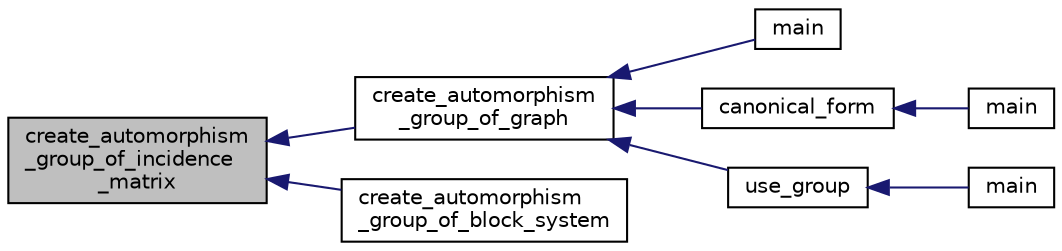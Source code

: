 digraph "create_automorphism_group_of_incidence_matrix"
{
  edge [fontname="Helvetica",fontsize="10",labelfontname="Helvetica",labelfontsize="10"];
  node [fontname="Helvetica",fontsize="10",shape=record];
  rankdir="LR";
  Node1059 [label="create_automorphism\l_group_of_incidence\l_matrix",height=0.2,width=0.4,color="black", fillcolor="grey75", style="filled", fontcolor="black"];
  Node1059 -> Node1060 [dir="back",color="midnightblue",fontsize="10",style="solid",fontname="Helvetica"];
  Node1060 [label="create_automorphism\l_group_of_graph",height=0.2,width=0.4,color="black", fillcolor="white", style="filled",URL="$dc/dd4/group__actions_8h.html#a7b41a54fbadf9f29d8bcb291d849ceae"];
  Node1060 -> Node1061 [dir="back",color="midnightblue",fontsize="10",style="solid",fontname="Helvetica"];
  Node1061 [label="main",height=0.2,width=0.4,color="black", fillcolor="white", style="filled",URL="$d4/d42/johnson__table_8_c.html#a3c04138a5bfe5d72780bb7e82a18e627"];
  Node1060 -> Node1062 [dir="back",color="midnightblue",fontsize="10",style="solid",fontname="Helvetica"];
  Node1062 [label="canonical_form",height=0.2,width=0.4,color="black", fillcolor="white", style="filled",URL="$df/d70/apps_2combinatorics_2nauty_8_c.html#a10dfaf42b6fbfd957f702a797af64457"];
  Node1062 -> Node1063 [dir="back",color="midnightblue",fontsize="10",style="solid",fontname="Helvetica"];
  Node1063 [label="main",height=0.2,width=0.4,color="black", fillcolor="white", style="filled",URL="$df/d70/apps_2combinatorics_2nauty_8_c.html#a3c04138a5bfe5d72780bb7e82a18e627"];
  Node1060 -> Node1064 [dir="back",color="midnightblue",fontsize="10",style="solid",fontname="Helvetica"];
  Node1064 [label="use_group",height=0.2,width=0.4,color="black", fillcolor="white", style="filled",URL="$d9/d9f/all__cliques_8_c.html#aba62531e97173264c39afe2c7857af31"];
  Node1064 -> Node1065 [dir="back",color="midnightblue",fontsize="10",style="solid",fontname="Helvetica"];
  Node1065 [label="main",height=0.2,width=0.4,color="black", fillcolor="white", style="filled",URL="$d9/d9f/all__cliques_8_c.html#a3c04138a5bfe5d72780bb7e82a18e627"];
  Node1059 -> Node1066 [dir="back",color="midnightblue",fontsize="10",style="solid",fontname="Helvetica"];
  Node1066 [label="create_automorphism\l_group_of_block_system",height=0.2,width=0.4,color="black", fillcolor="white", style="filled",URL="$dc/dd4/group__actions_8h.html#a6d7d45d37770bccfddc7ad7ad209fc9e"];
}
